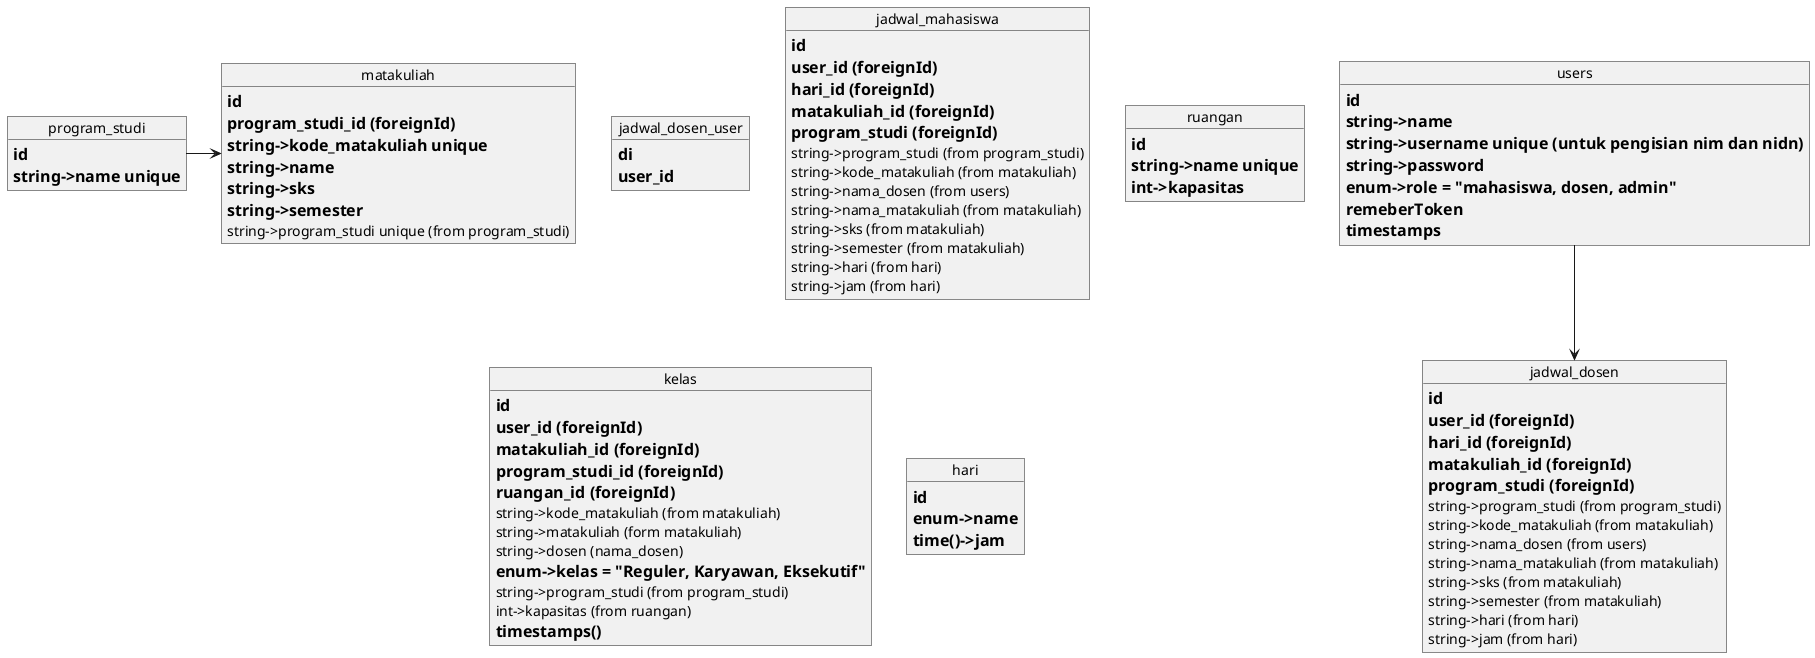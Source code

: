 @startuml
object users{
==  id
== string->name
== string->username unique (untuk pengisian nim dan nidn)
==    string->password
==    enum->role = "mahasiswa, dosen, admin"
==    remeberToken
==    timestamps
}


object matakuliah{
==id
==program_studi_id (foreignId)
==string->kode_matakuliah unique
==string->name
==string->sks
==string->semester
string->program_studi unique (from program_studi)
}

object program_studi{
==id
==string->name unique
}

object jadwal_dosen_user{
==di
==user_id

}

object jadwal_dosen{
== id
== user_id (foreignId)
== hari_id (foreignId)
== matakuliah_id (foreignId)
== program_studi (foreignId)
    string->program_studi (from program_studi)
    string->kode_matakuliah (from matakuliah)
    string->nama_dosen (from users)
    string->nama_matakuliah (from matakuliah)
    string->sks (from matakuliah)
    string->semester (from matakuliah)
    string->hari (from hari)
    string->jam (from hari)
}

object jadwal_mahasiswa{
==id
== user_id (foreignId)
== hari_id (foreignId)
== matakuliah_id (foreignId)
== program_studi (foreignId)
    string->program_studi (from program_studi)
    string->kode_matakuliah (from matakuliah)
    string->nama_dosen (from users)
    string->nama_matakuliah (from matakuliah)
    string->sks (from matakuliah)
    string->semester (from matakuliah)
    string->hari (from hari)
    string->jam (from hari)

}

object ruangan{
==    id
==    string->name unique
==    int->kapasitas
}

object kelas{
== id
==user_id (foreignId)
==matakuliah_id (foreignId)
==program_studi_id (foreignId)
==ruangan_id (foreignId)
string->kode_matakuliah (from matakuliah)
string->matakuliah (form matakuliah)
string->dosen (nama_dosen)
== enum->kelas = "Reguler, Karyawan, Eksekutif"
string->program_studi (from program_studi)
int->kapasitas (from ruangan)
== timestamps()
}



object hari{
==id
==enum->name
==time()->jam
}

users-->jadwal_dosen
program_studi->matakuliah

@enduml
